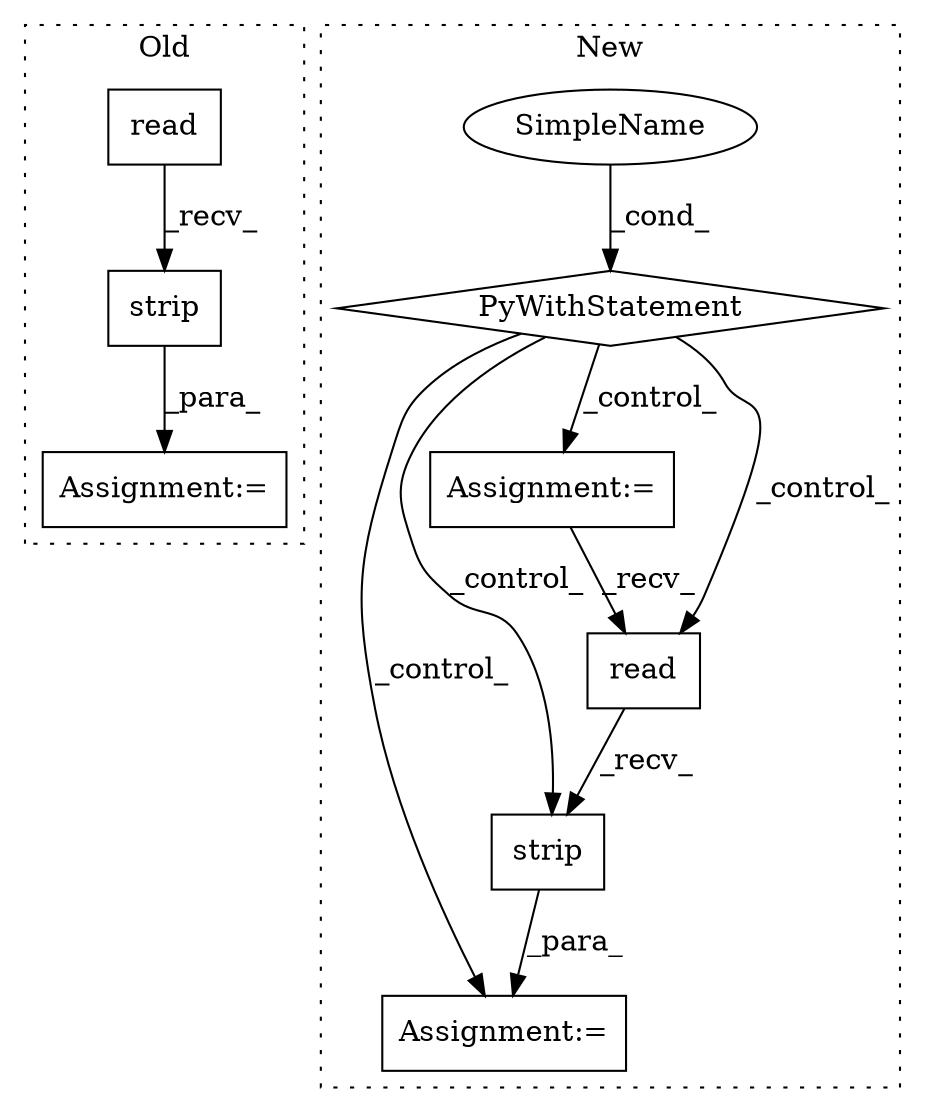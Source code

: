 digraph G {
subgraph cluster0 {
1 [label="strip" a="32" s="4434" l="7" shape="box"];
5 [label="Assignment:=" a="7" s="4403" l="1" shape="box"];
9 [label="read" a="32" s="4427" l="6" shape="box"];
label = "Old";
style="dotted";
}
subgraph cluster1 {
2 [label="PyWithStatement" a="104" s="4429,4461" l="10,2" shape="diamond"];
3 [label="Assignment:=" a="7" s="4481" l="3" shape="box"];
4 [label="SimpleName" a="42" s="" l="" shape="ellipse"];
6 [label="Assignment:=" a="7" s="4501" l="1" shape="box"];
7 [label="strip" a="32" s="4513" l="7" shape="box"];
8 [label="read" a="32" s="4506" l="6" shape="box"];
label = "New";
style="dotted";
}
1 -> 5 [label="_para_"];
2 -> 7 [label="_control_"];
2 -> 6 [label="_control_"];
2 -> 3 [label="_control_"];
2 -> 8 [label="_control_"];
3 -> 8 [label="_recv_"];
4 -> 2 [label="_cond_"];
7 -> 6 [label="_para_"];
8 -> 7 [label="_recv_"];
9 -> 1 [label="_recv_"];
}